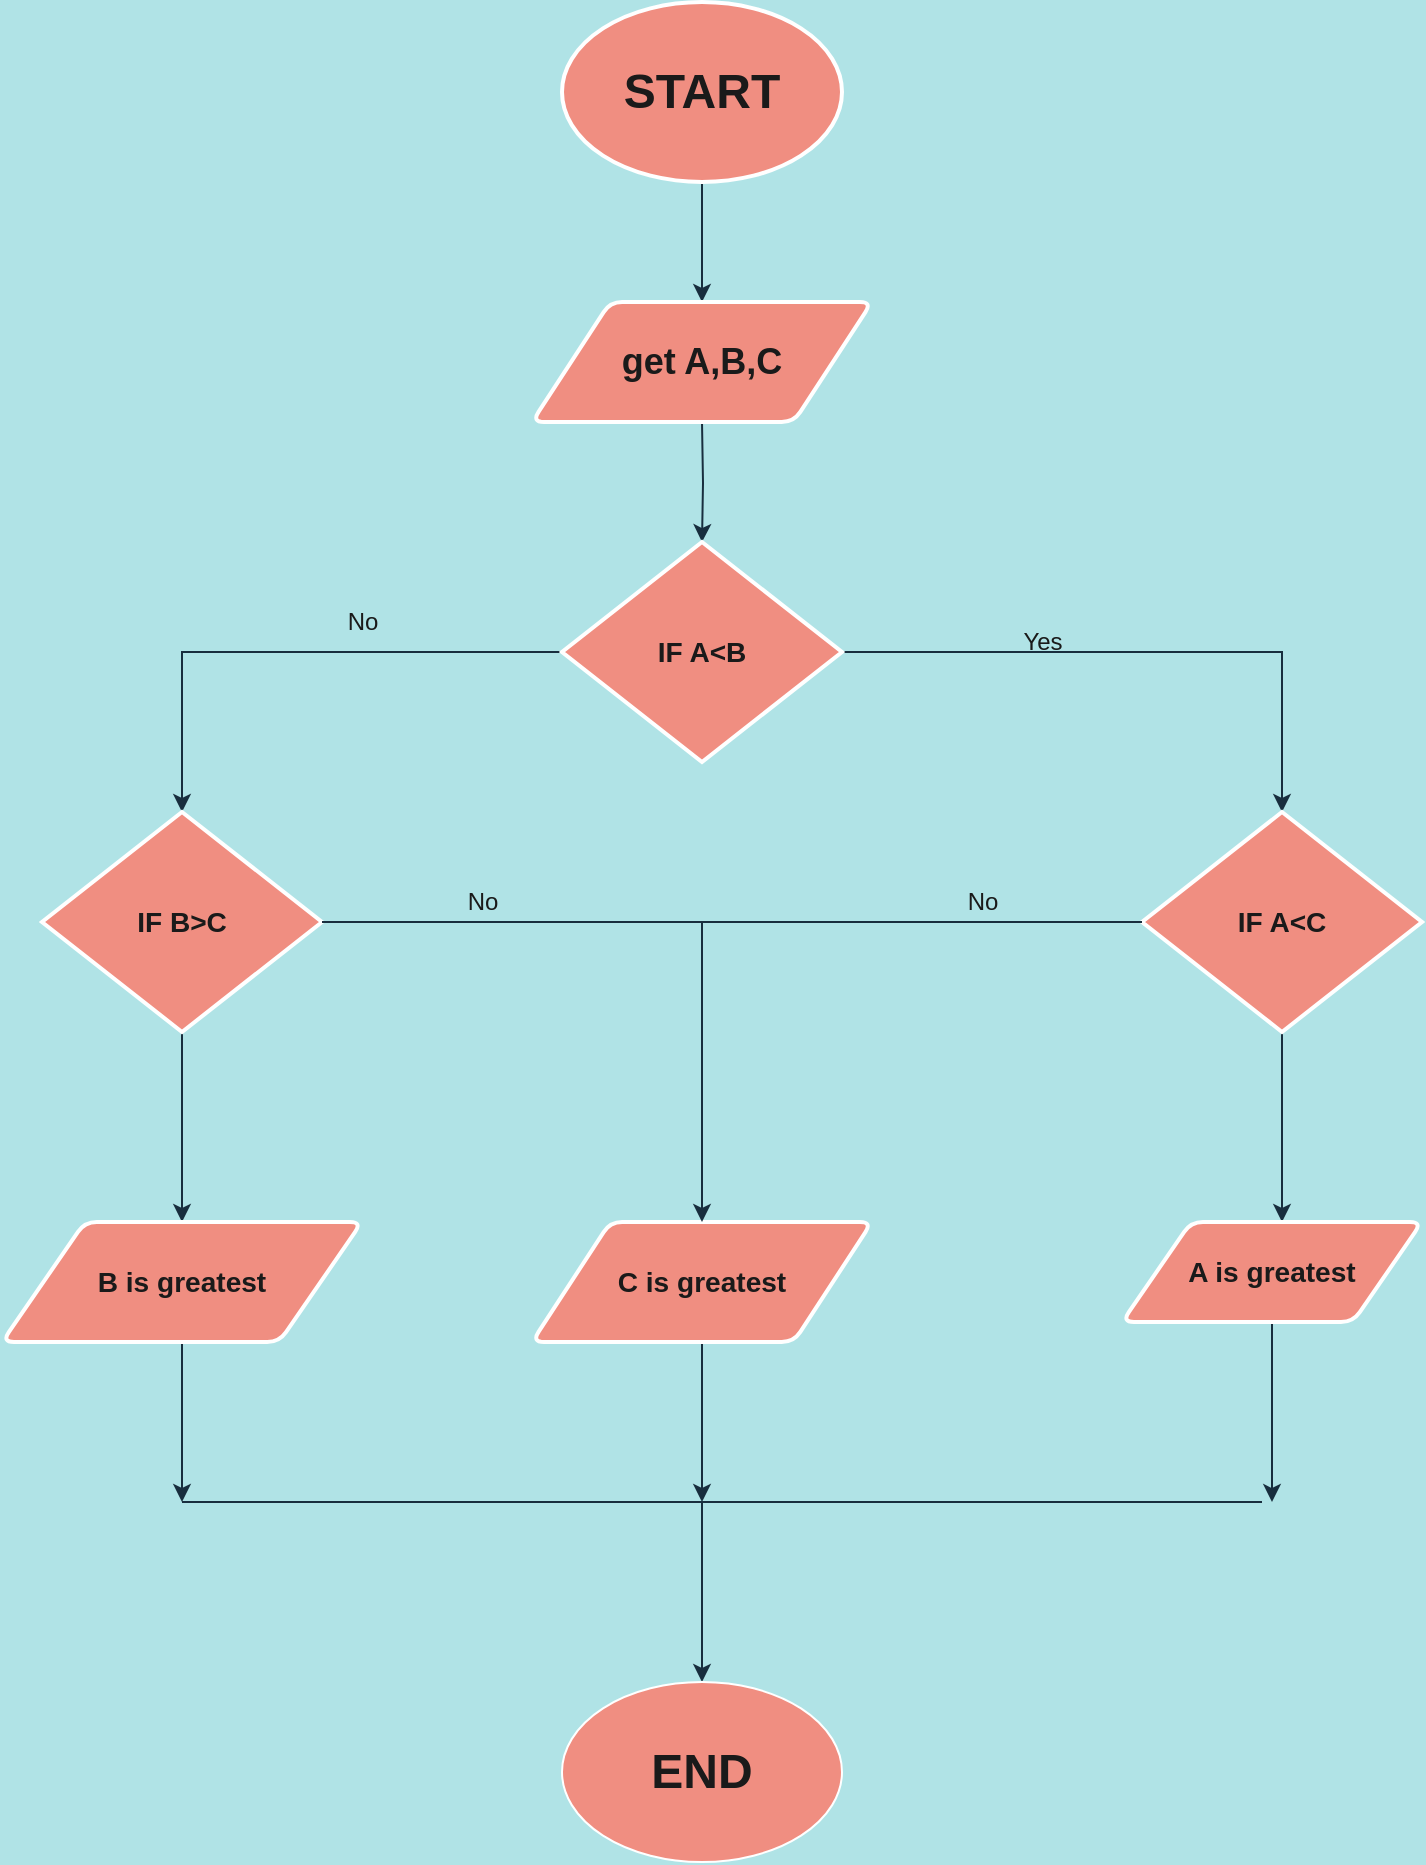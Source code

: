 <mxfile version="15.8.7" type="github"><diagram id="9TCCVyBczHyoA3akvtFo" name="Page-1"><mxGraphModel dx="1038" dy="1679" grid="1" gridSize="10" guides="1" tooltips="1" connect="1" arrows="1" fold="1" page="1" pageScale="1" pageWidth="850" pageHeight="1100" background="#B0E3E6" math="0" shadow="0"><root><mxCell id="0"/><mxCell id="1" parent="0"/><mxCell id="shm17bDgYpshadLS-6fd-3" value="" style="edgeStyle=orthogonalEdgeStyle;rounded=0;orthogonalLoop=1;jettySize=auto;html=1;labelBackgroundColor=#B0E3E6;strokeColor=#182E3E;fontColor=#1A1A1A;" parent="1" source="shm17bDgYpshadLS-6fd-1" edge="1"><mxGeometry relative="1" as="geometry"><mxPoint x="420" y="150" as="targetPoint"/></mxGeometry></mxCell><mxCell id="shm17bDgYpshadLS-6fd-1" value="&lt;h1&gt;START&lt;/h1&gt;" style="strokeWidth=2;html=1;shape=mxgraph.flowchart.start_1;whiteSpace=wrap;fillColor=#F08E81;strokeColor=#FFFFFF;fontColor=#1A1A1A;" parent="1" vertex="1"><mxGeometry x="350" width="140" height="90" as="geometry"/></mxCell><mxCell id="shm17bDgYpshadLS-6fd-5" value="" style="edgeStyle=orthogonalEdgeStyle;rounded=0;orthogonalLoop=1;jettySize=auto;html=1;labelBackgroundColor=#B0E3E6;strokeColor=#182E3E;fontColor=#1A1A1A;" parent="1" target="shm17bDgYpshadLS-6fd-4" edge="1"><mxGeometry relative="1" as="geometry"><mxPoint x="420" y="210" as="sourcePoint"/></mxGeometry></mxCell><mxCell id="shm17bDgYpshadLS-6fd-7" value="" style="edgeStyle=orthogonalEdgeStyle;rounded=0;orthogonalLoop=1;jettySize=auto;html=1;labelBackgroundColor=#B0E3E6;strokeColor=#182E3E;fontColor=#1A1A1A;" parent="1" source="shm17bDgYpshadLS-6fd-4" target="shm17bDgYpshadLS-6fd-6" edge="1"><mxGeometry relative="1" as="geometry"/></mxCell><mxCell id="shm17bDgYpshadLS-6fd-9" value="" style="edgeStyle=orthogonalEdgeStyle;rounded=0;orthogonalLoop=1;jettySize=auto;html=1;labelBackgroundColor=#B0E3E6;strokeColor=#182E3E;fontColor=#1A1A1A;" parent="1" source="shm17bDgYpshadLS-6fd-4" target="shm17bDgYpshadLS-6fd-8" edge="1"><mxGeometry relative="1" as="geometry"/></mxCell><mxCell id="shm17bDgYpshadLS-6fd-4" value="&lt;h3&gt;IF A&amp;lt;B&lt;/h3&gt;" style="rhombus;whiteSpace=wrap;html=1;strokeWidth=2;fillColor=#F08E81;strokeColor=#FFFFFF;fontColor=#1A1A1A;" parent="1" vertex="1"><mxGeometry x="350" y="270" width="140" height="110" as="geometry"/></mxCell><mxCell id="shm17bDgYpshadLS-6fd-16" value="" style="edgeStyle=orthogonalEdgeStyle;rounded=0;orthogonalLoop=1;jettySize=auto;html=1;labelBackgroundColor=#B0E3E6;strokeColor=#182E3E;fontColor=#1A1A1A;" parent="1" source="shm17bDgYpshadLS-6fd-6" edge="1"><mxGeometry relative="1" as="geometry"><mxPoint x="160" y="610" as="targetPoint"/></mxGeometry></mxCell><mxCell id="shm17bDgYpshadLS-6fd-6" value="&lt;h3&gt;IF B&amp;gt;C&lt;/h3&gt;" style="rhombus;whiteSpace=wrap;html=1;strokeWidth=2;fillColor=#F08E81;strokeColor=#FFFFFF;fontColor=#1A1A1A;" parent="1" vertex="1"><mxGeometry x="90" y="405" width="140" height="110" as="geometry"/></mxCell><mxCell id="shm17bDgYpshadLS-6fd-18" value="" style="edgeStyle=orthogonalEdgeStyle;rounded=0;orthogonalLoop=1;jettySize=auto;html=1;labelBackgroundColor=#B0E3E6;strokeColor=#182E3E;fontColor=#1A1A1A;" parent="1" source="shm17bDgYpshadLS-6fd-8" edge="1"><mxGeometry relative="1" as="geometry"><mxPoint x="710" y="610" as="targetPoint"/></mxGeometry></mxCell><mxCell id="shm17bDgYpshadLS-6fd-8" value="&lt;h3&gt;IF A&amp;lt;C&lt;/h3&gt;" style="rhombus;whiteSpace=wrap;html=1;strokeWidth=2;fillColor=#F08E81;strokeColor=#FFFFFF;fontColor=#1A1A1A;" parent="1" vertex="1"><mxGeometry x="640" y="405" width="140" height="110" as="geometry"/></mxCell><mxCell id="shm17bDgYpshadLS-6fd-10" value="" style="endArrow=none;html=1;rounded=0;entryX=0;entryY=0.5;entryDx=0;entryDy=0;exitX=1;exitY=0.5;exitDx=0;exitDy=0;startArrow=none;labelBackgroundColor=#B0E3E6;strokeColor=#182E3E;fontColor=#1A1A1A;" parent="1" target="shm17bDgYpshadLS-6fd-8" edge="1"><mxGeometry width="50" height="50" relative="1" as="geometry"><mxPoint x="320" y="460" as="sourcePoint"/><mxPoint x="440" y="450" as="targetPoint"/><Array as="points"/></mxGeometry></mxCell><mxCell id="shm17bDgYpshadLS-6fd-11" value="No" style="text;html=1;align=center;verticalAlign=middle;resizable=0;points=[];autosize=1;strokeColor=none;fillColor=none;fontColor=#1A1A1A;" parent="1" vertex="1"><mxGeometry x="235" y="300" width="30" height="20" as="geometry"/></mxCell><mxCell id="shm17bDgYpshadLS-6fd-12" value="Yes" style="text;html=1;align=center;verticalAlign=middle;resizable=0;points=[];autosize=1;strokeColor=none;fillColor=none;fontColor=#1A1A1A;" parent="1" vertex="1"><mxGeometry x="575" y="310" width="30" height="20" as="geometry"/></mxCell><mxCell id="shm17bDgYpshadLS-6fd-14" value="No" style="text;html=1;align=center;verticalAlign=middle;resizable=0;points=[];autosize=1;strokeColor=none;fillColor=none;fontColor=#1A1A1A;" parent="1" vertex="1"><mxGeometry x="545" y="440" width="30" height="20" as="geometry"/></mxCell><mxCell id="AFNjsNyj5SiawYEODhZ--13" value="" style="edgeStyle=orthogonalEdgeStyle;rounded=0;orthogonalLoop=1;jettySize=auto;html=1;labelBackgroundColor=#B0E3E6;strokeColor=#182E3E;fontColor=#1A1A1A;" parent="1" source="shm17bDgYpshadLS-6fd-20" edge="1"><mxGeometry relative="1" as="geometry"><mxPoint x="420" y="750" as="targetPoint"/></mxGeometry></mxCell><mxCell id="shm17bDgYpshadLS-6fd-20" value="&lt;h3&gt;C is greatest&lt;/h3&gt;" style="shape=parallelogram;html=1;strokeWidth=2;perimeter=parallelogramPerimeter;whiteSpace=wrap;rounded=1;arcSize=12;size=0.23;fillColor=#F08E81;strokeColor=#FFFFFF;fontColor=#1A1A1A;" parent="1" vertex="1"><mxGeometry x="335" y="610" width="170" height="60" as="geometry"/></mxCell><mxCell id="shm17bDgYpshadLS-6fd-21" value="&lt;h2&gt;get A,B,C&lt;/h2&gt;" style="shape=parallelogram;html=1;strokeWidth=2;perimeter=parallelogramPerimeter;whiteSpace=wrap;rounded=1;arcSize=12;size=0.23;fillColor=#F08E81;strokeColor=#FFFFFF;fontColor=#1A1A1A;" parent="1" vertex="1"><mxGeometry x="335" y="150" width="170" height="60" as="geometry"/></mxCell><mxCell id="shm17bDgYpshadLS-6fd-22" value="" style="endArrow=classic;html=1;rounded=0;entryX=0.5;entryY=0;entryDx=0;entryDy=0;labelBackgroundColor=#B0E3E6;strokeColor=#182E3E;fontColor=#1A1A1A;" parent="1" target="shm17bDgYpshadLS-6fd-20" edge="1"><mxGeometry width="50" height="50" relative="1" as="geometry"><mxPoint x="420" y="460" as="sourcePoint"/><mxPoint x="445" y="510" as="targetPoint"/><Array as="points"/></mxGeometry></mxCell><mxCell id="AFNjsNyj5SiawYEODhZ--3" value="" style="endArrow=none;html=1;rounded=0;entryX=0;entryY=0.5;entryDx=0;entryDy=0;exitX=1;exitY=0.5;exitDx=0;exitDy=0;labelBackgroundColor=#B0E3E6;strokeColor=#182E3E;fontColor=#1A1A1A;" parent="1" source="shm17bDgYpshadLS-6fd-6" edge="1"><mxGeometry width="50" height="50" relative="1" as="geometry"><mxPoint x="230" y="460" as="sourcePoint"/><mxPoint x="290" y="460" as="targetPoint"/><Array as="points"/></mxGeometry></mxCell><mxCell id="AFNjsNyj5SiawYEODhZ--4" value="" style="endArrow=none;html=1;rounded=0;labelBackgroundColor=#B0E3E6;strokeColor=#182E3E;fontColor=#1A1A1A;" parent="1" edge="1"><mxGeometry width="50" height="50" relative="1" as="geometry"><mxPoint x="290" y="460" as="sourcePoint"/><mxPoint x="380" y="460" as="targetPoint"/></mxGeometry></mxCell><mxCell id="AFNjsNyj5SiawYEODhZ--5" value="No" style="text;html=1;align=center;verticalAlign=middle;resizable=0;points=[];autosize=1;strokeColor=none;fillColor=none;fontColor=#1A1A1A;" parent="1" vertex="1"><mxGeometry x="295" y="440" width="30" height="20" as="geometry"/></mxCell><mxCell id="AFNjsNyj5SiawYEODhZ--11" value="" style="edgeStyle=orthogonalEdgeStyle;rounded=0;orthogonalLoop=1;jettySize=auto;html=1;labelBackgroundColor=#B0E3E6;strokeColor=#182E3E;fontColor=#1A1A1A;" parent="1" source="AFNjsNyj5SiawYEODhZ--7" edge="1"><mxGeometry relative="1" as="geometry"><mxPoint x="160" y="750" as="targetPoint"/></mxGeometry></mxCell><mxCell id="AFNjsNyj5SiawYEODhZ--7" value="&lt;h3&gt;B is greatest&lt;/h3&gt;" style="shape=parallelogram;html=1;strokeWidth=2;perimeter=parallelogramPerimeter;whiteSpace=wrap;rounded=1;arcSize=12;size=0.23;fillColor=#F08E81;strokeColor=#FFFFFF;fontColor=#1A1A1A;" parent="1" vertex="1"><mxGeometry x="70" y="610" width="180" height="60" as="geometry"/></mxCell><mxCell id="AFNjsNyj5SiawYEODhZ--15" value="" style="edgeStyle=orthogonalEdgeStyle;rounded=0;orthogonalLoop=1;jettySize=auto;html=1;labelBackgroundColor=#B0E3E6;strokeColor=#182E3E;fontColor=#1A1A1A;" parent="1" source="AFNjsNyj5SiawYEODhZ--8" edge="1"><mxGeometry relative="1" as="geometry"><mxPoint x="705" y="750" as="targetPoint"/><Array as="points"><mxPoint x="705" y="750"/></Array></mxGeometry></mxCell><mxCell id="AFNjsNyj5SiawYEODhZ--8" value="&lt;h3&gt;A is greatest&lt;/h3&gt;" style="shape=parallelogram;html=1;strokeWidth=2;perimeter=parallelogramPerimeter;whiteSpace=wrap;rounded=1;arcSize=12;size=0.23;fillColor=#F08E81;strokeColor=#FFFFFF;fontColor=#1A1A1A;" parent="1" vertex="1"><mxGeometry x="630" y="610" width="150" height="50" as="geometry"/></mxCell><mxCell id="AFNjsNyj5SiawYEODhZ--16" value="" style="endArrow=none;html=1;rounded=0;labelBackgroundColor=#B0E3E6;strokeColor=#182E3E;fontColor=#1A1A1A;" parent="1" edge="1"><mxGeometry width="50" height="50" relative="1" as="geometry"><mxPoint x="160" y="750" as="sourcePoint"/><mxPoint x="700" y="750" as="targetPoint"/><Array as="points"><mxPoint x="425" y="750"/></Array></mxGeometry></mxCell><mxCell id="AFNjsNyj5SiawYEODhZ--17" value="" style="endArrow=classic;html=1;rounded=0;labelBackgroundColor=#B0E3E6;strokeColor=#182E3E;fontColor=#1A1A1A;" parent="1" target="AFNjsNyj5SiawYEODhZ--18" edge="1"><mxGeometry width="50" height="50" relative="1" as="geometry"><mxPoint x="420" y="750" as="sourcePoint"/><mxPoint x="420" y="830" as="targetPoint"/><Array as="points"><mxPoint x="420" y="830"/></Array></mxGeometry></mxCell><mxCell id="AFNjsNyj5SiawYEODhZ--18" value="&lt;h1&gt;END&lt;/h1&gt;" style="ellipse;whiteSpace=wrap;html=1;fillColor=#F08E81;strokeColor=#FFFFFF;fontColor=#1A1A1A;" parent="1" vertex="1"><mxGeometry x="350" y="840" width="140" height="90" as="geometry"/></mxCell></root></mxGraphModel></diagram></mxfile>